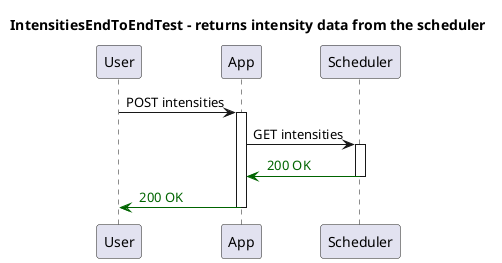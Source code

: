 @startuml
title IntensitiesEndToEndTest - returns intensity data from the scheduler
participant "User"
participant "App"
participant "Scheduler"
"User" -> "App": POST intensities
activate "App"
"App" -> "Scheduler": GET intensities
activate "Scheduler"

"Scheduler" -[#DarkGreen]> "App": <color:DarkGreen> 200 OK
deactivate "Scheduler"
"App" -[#DarkGreen]> "User": <color:DarkGreen> 200 OK
deactivate "App"
@enduml